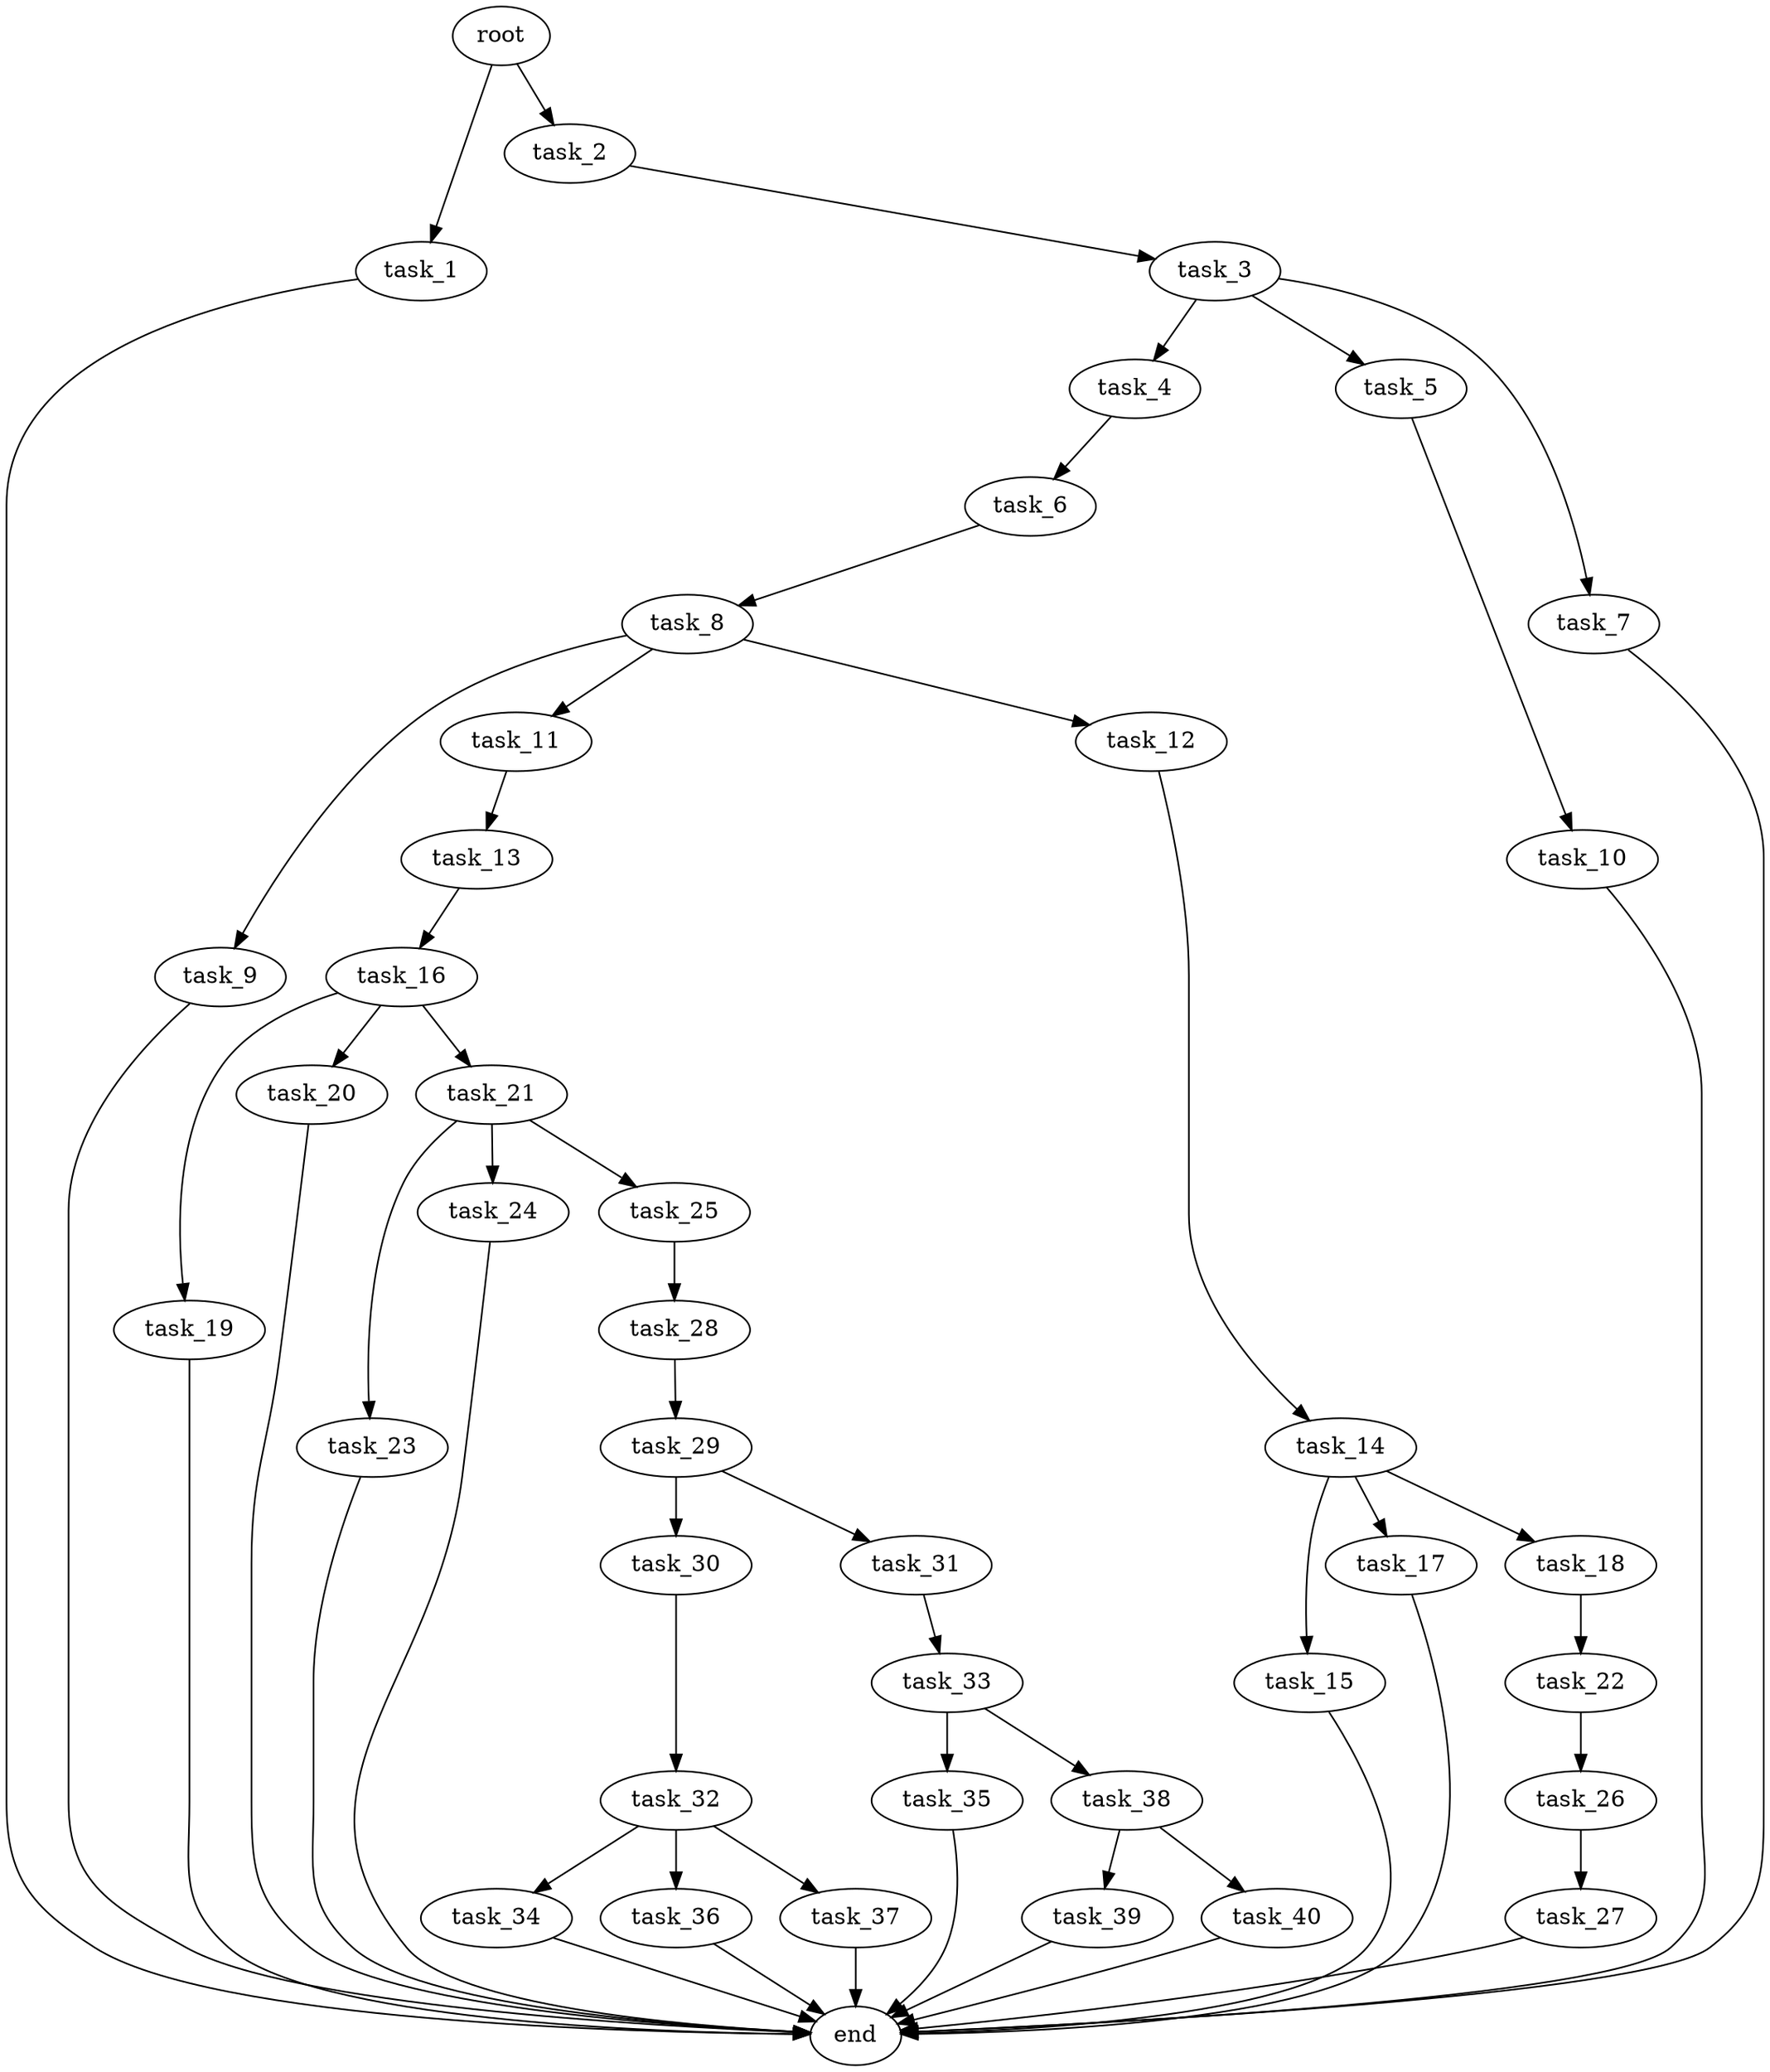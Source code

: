 digraph G {
  root [size="0.000000e+00"];
  task_1 [size="9.904866e+09"];
  task_2 [size="3.368771e+09"];
  task_3 [size="6.154121e+09"];
  task_4 [size="8.919177e+09"];
  task_5 [size="9.598484e+09"];
  task_6 [size="3.592383e+09"];
  task_7 [size="7.599892e+09"];
  task_8 [size="2.437066e+09"];
  task_9 [size="3.738624e+09"];
  task_10 [size="5.671255e+09"];
  task_11 [size="1.465933e+09"];
  task_12 [size="3.614099e+09"];
  task_13 [size="7.075461e+08"];
  task_14 [size="5.941895e+08"];
  task_15 [size="9.637577e+09"];
  task_16 [size="5.694375e+09"];
  task_17 [size="5.776513e+09"];
  task_18 [size="6.441609e+09"];
  task_19 [size="3.978437e+09"];
  task_20 [size="4.285303e+09"];
  task_21 [size="9.140158e+09"];
  task_22 [size="8.242654e+09"];
  task_23 [size="5.888393e+08"];
  task_24 [size="5.467806e+09"];
  task_25 [size="7.171571e+09"];
  task_26 [size="4.775529e+09"];
  task_27 [size="4.418442e+08"];
  task_28 [size="6.954823e+09"];
  task_29 [size="2.417117e+09"];
  task_30 [size="4.790341e+09"];
  task_31 [size="2.671292e+09"];
  task_32 [size="6.802501e+09"];
  task_33 [size="7.166848e+09"];
  task_34 [size="9.564210e+09"];
  task_35 [size="6.622461e+09"];
  task_36 [size="5.703190e+09"];
  task_37 [size="2.890471e+09"];
  task_38 [size="5.810951e+09"];
  task_39 [size="9.631838e+09"];
  task_40 [size="3.750311e+09"];
  end [size="0.000000e+00"];

  root -> task_1 [size="1.000000e-12"];
  root -> task_2 [size="1.000000e-12"];
  task_1 -> end [size="1.000000e-12"];
  task_2 -> task_3 [size="6.154121e+08"];
  task_3 -> task_4 [size="8.919177e+08"];
  task_3 -> task_5 [size="9.598484e+08"];
  task_3 -> task_7 [size="7.599892e+08"];
  task_4 -> task_6 [size="3.592383e+08"];
  task_5 -> task_10 [size="5.671255e+08"];
  task_6 -> task_8 [size="2.437066e+08"];
  task_7 -> end [size="1.000000e-12"];
  task_8 -> task_9 [size="3.738624e+08"];
  task_8 -> task_11 [size="1.465933e+08"];
  task_8 -> task_12 [size="3.614099e+08"];
  task_9 -> end [size="1.000000e-12"];
  task_10 -> end [size="1.000000e-12"];
  task_11 -> task_13 [size="7.075461e+07"];
  task_12 -> task_14 [size="5.941895e+07"];
  task_13 -> task_16 [size="5.694375e+08"];
  task_14 -> task_15 [size="9.637577e+08"];
  task_14 -> task_17 [size="5.776513e+08"];
  task_14 -> task_18 [size="6.441609e+08"];
  task_15 -> end [size="1.000000e-12"];
  task_16 -> task_19 [size="3.978437e+08"];
  task_16 -> task_20 [size="4.285303e+08"];
  task_16 -> task_21 [size="9.140158e+08"];
  task_17 -> end [size="1.000000e-12"];
  task_18 -> task_22 [size="8.242654e+08"];
  task_19 -> end [size="1.000000e-12"];
  task_20 -> end [size="1.000000e-12"];
  task_21 -> task_23 [size="5.888393e+07"];
  task_21 -> task_24 [size="5.467806e+08"];
  task_21 -> task_25 [size="7.171571e+08"];
  task_22 -> task_26 [size="4.775529e+08"];
  task_23 -> end [size="1.000000e-12"];
  task_24 -> end [size="1.000000e-12"];
  task_25 -> task_28 [size="6.954823e+08"];
  task_26 -> task_27 [size="4.418442e+07"];
  task_27 -> end [size="1.000000e-12"];
  task_28 -> task_29 [size="2.417117e+08"];
  task_29 -> task_30 [size="4.790341e+08"];
  task_29 -> task_31 [size="2.671292e+08"];
  task_30 -> task_32 [size="6.802501e+08"];
  task_31 -> task_33 [size="7.166848e+08"];
  task_32 -> task_34 [size="9.564210e+08"];
  task_32 -> task_36 [size="5.703190e+08"];
  task_32 -> task_37 [size="2.890471e+08"];
  task_33 -> task_35 [size="6.622461e+08"];
  task_33 -> task_38 [size="5.810951e+08"];
  task_34 -> end [size="1.000000e-12"];
  task_35 -> end [size="1.000000e-12"];
  task_36 -> end [size="1.000000e-12"];
  task_37 -> end [size="1.000000e-12"];
  task_38 -> task_39 [size="9.631838e+08"];
  task_38 -> task_40 [size="3.750311e+08"];
  task_39 -> end [size="1.000000e-12"];
  task_40 -> end [size="1.000000e-12"];
}

